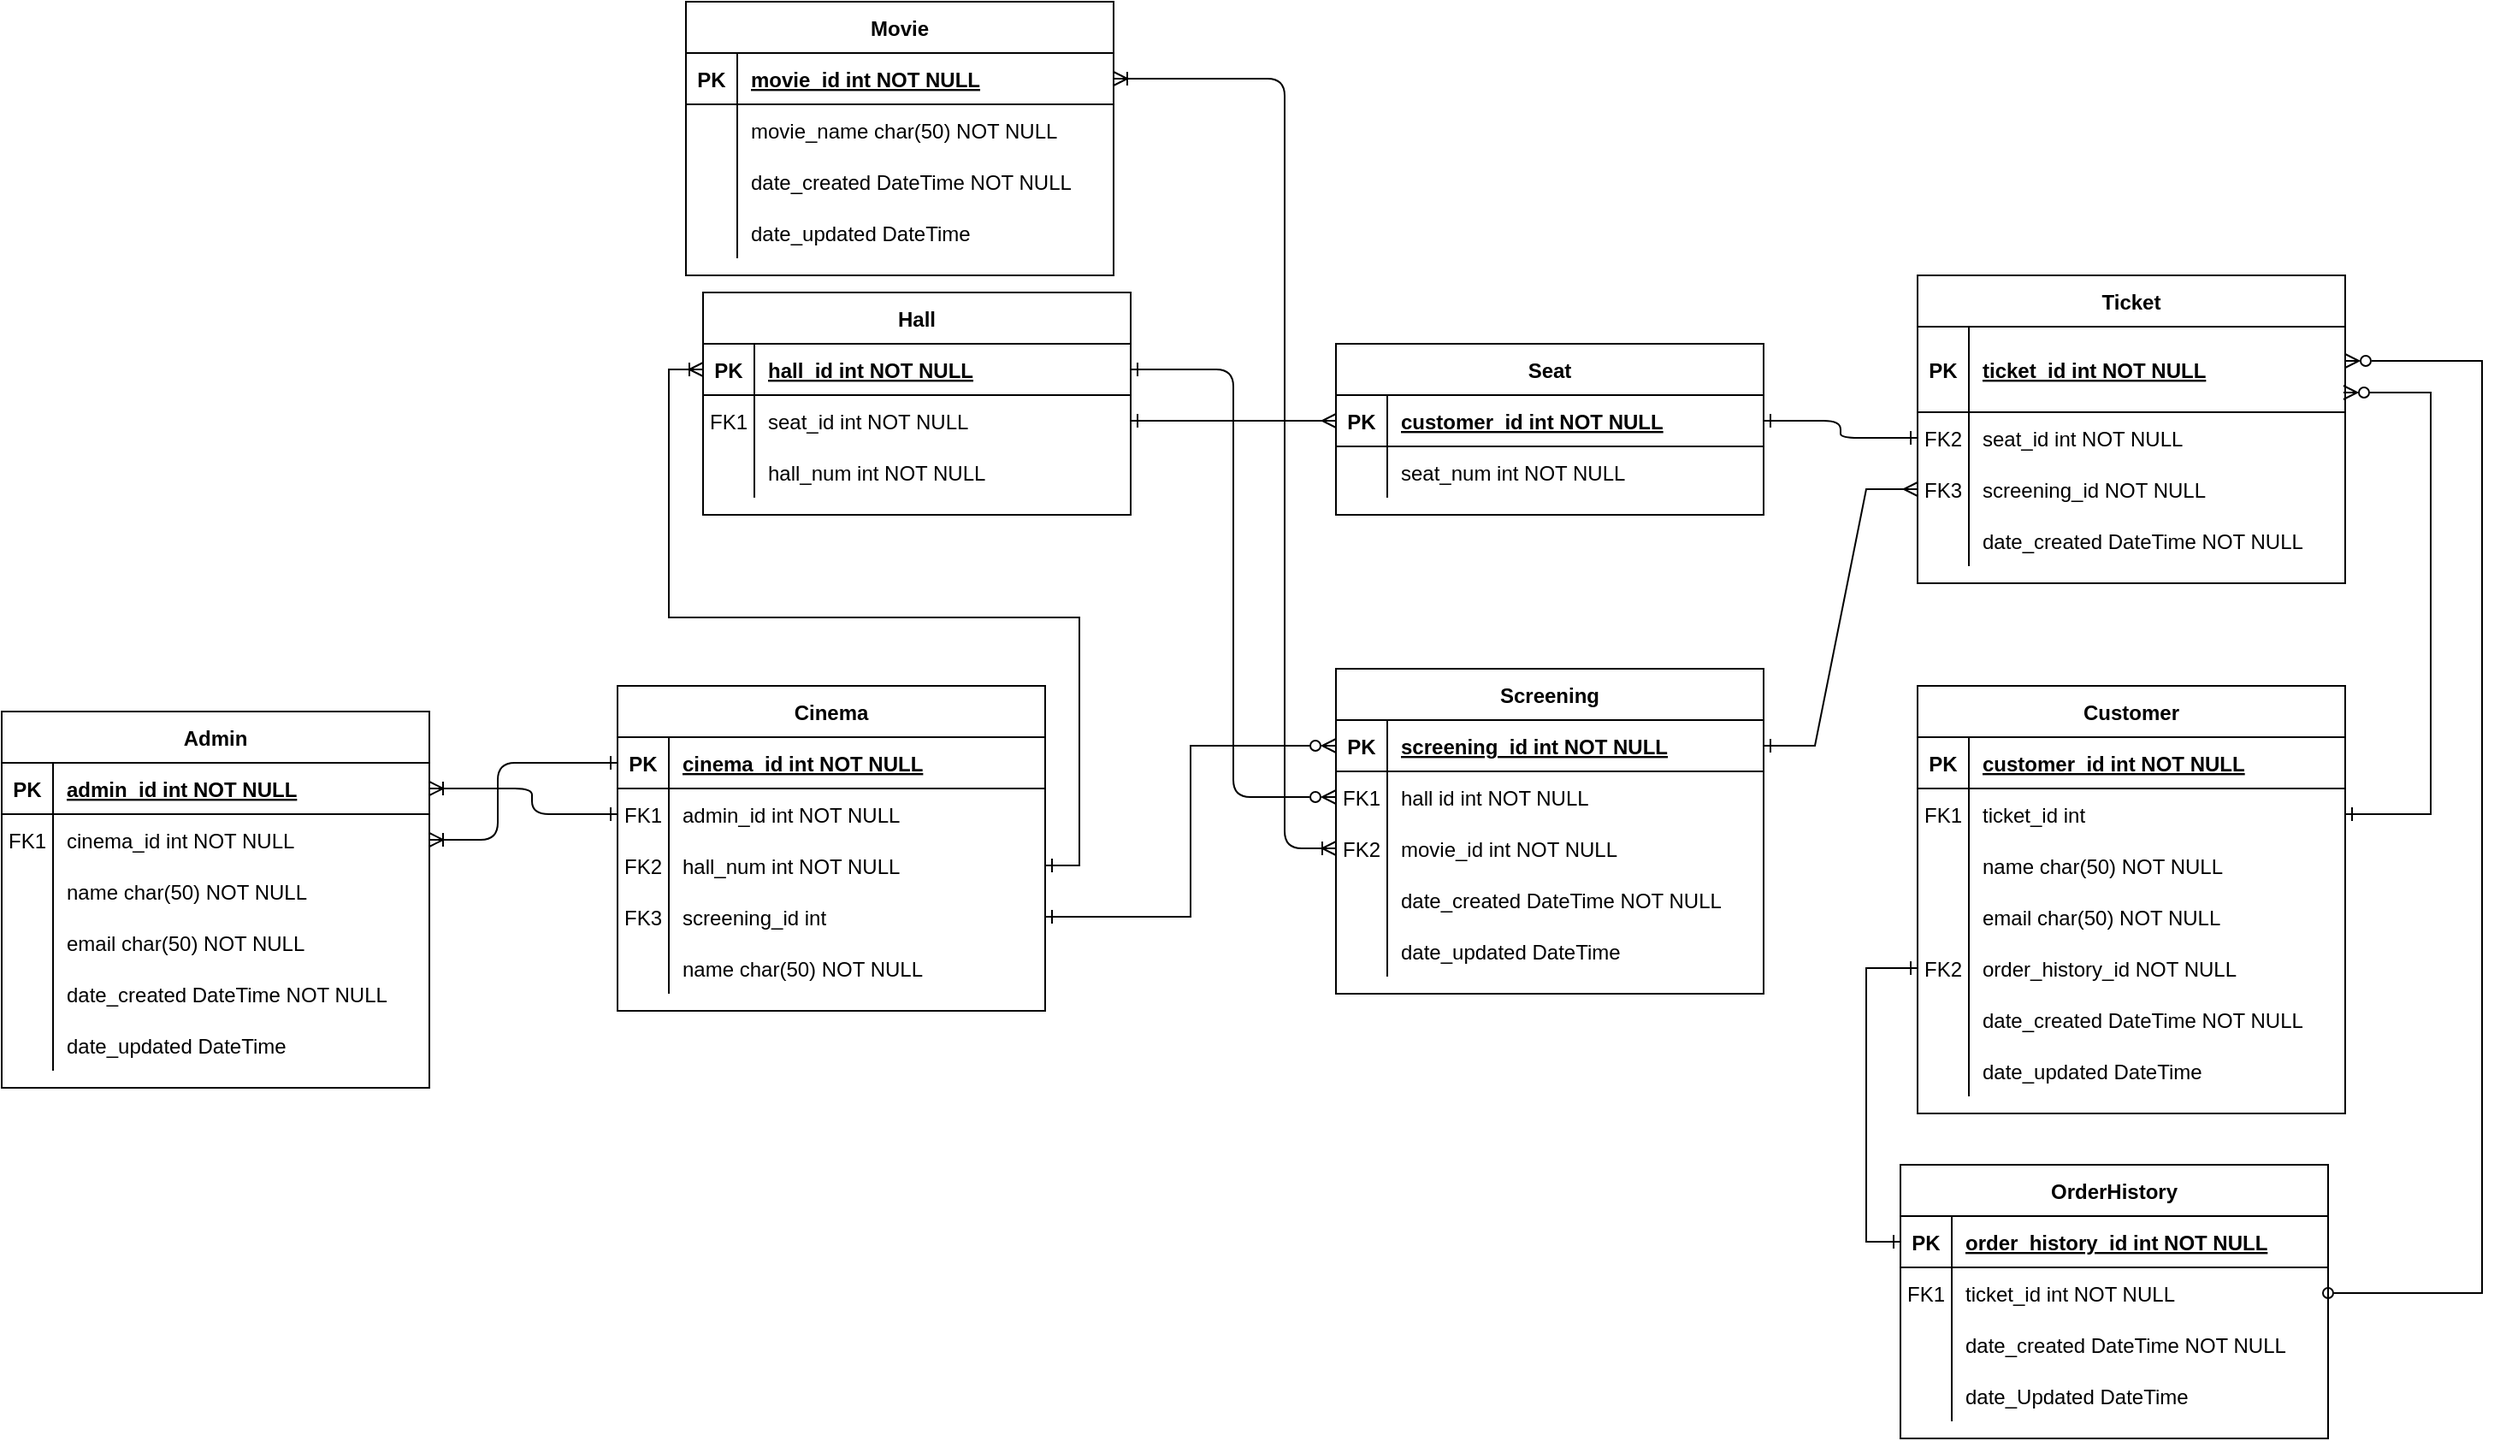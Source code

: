 <mxfile version="23.0.2" type="device">
  <diagram id="R2lEEEUBdFMjLlhIrx00" name="Page-1">
    <mxGraphModel dx="2465" dy="1915" grid="1" gridSize="10" guides="1" tooltips="1" connect="1" arrows="1" fold="1" page="1" pageScale="1" pageWidth="850" pageHeight="1100" math="0" shadow="0" extFonts="Permanent Marker^https://fonts.googleapis.com/css?family=Permanent+Marker">
      <root>
        <mxCell id="0" />
        <mxCell id="1" parent="0" />
        <mxCell id="C-vyLk0tnHw3VtMMgP7b-2" value="Ticket" style="shape=table;startSize=30;container=1;collapsible=1;childLayout=tableLayout;fixedRows=1;rowLines=0;fontStyle=1;align=center;resizeLast=1;" parent="1" vertex="1">
          <mxGeometry x="350" y="40" width="250" height="180" as="geometry" />
        </mxCell>
        <mxCell id="C-vyLk0tnHw3VtMMgP7b-3" value="" style="shape=partialRectangle;collapsible=0;dropTarget=0;pointerEvents=0;fillColor=none;points=[[0,0.5],[1,0.5]];portConstraint=eastwest;top=0;left=0;right=0;bottom=1;" parent="C-vyLk0tnHw3VtMMgP7b-2" vertex="1">
          <mxGeometry y="30" width="250" height="50" as="geometry" />
        </mxCell>
        <mxCell id="C-vyLk0tnHw3VtMMgP7b-4" value="PK" style="shape=partialRectangle;overflow=hidden;connectable=0;fillColor=none;top=0;left=0;bottom=0;right=0;fontStyle=1;" parent="C-vyLk0tnHw3VtMMgP7b-3" vertex="1">
          <mxGeometry width="30" height="50" as="geometry">
            <mxRectangle width="30" height="50" as="alternateBounds" />
          </mxGeometry>
        </mxCell>
        <mxCell id="C-vyLk0tnHw3VtMMgP7b-5" value="ticket_id int NOT NULL " style="shape=partialRectangle;overflow=hidden;connectable=0;fillColor=none;top=0;left=0;bottom=0;right=0;align=left;spacingLeft=6;fontStyle=5;" parent="C-vyLk0tnHw3VtMMgP7b-3" vertex="1">
          <mxGeometry x="30" width="220" height="50" as="geometry">
            <mxRectangle width="220" height="50" as="alternateBounds" />
          </mxGeometry>
        </mxCell>
        <mxCell id="C-vyLk0tnHw3VtMMgP7b-9" value="" style="shape=partialRectangle;collapsible=0;dropTarget=0;pointerEvents=0;fillColor=none;points=[[0,0.5],[1,0.5]];portConstraint=eastwest;top=0;left=0;right=0;bottom=0;" parent="C-vyLk0tnHw3VtMMgP7b-2" vertex="1">
          <mxGeometry y="80" width="250" height="30" as="geometry" />
        </mxCell>
        <mxCell id="C-vyLk0tnHw3VtMMgP7b-10" value="FK2" style="shape=partialRectangle;overflow=hidden;connectable=0;fillColor=none;top=0;left=0;bottom=0;right=0;" parent="C-vyLk0tnHw3VtMMgP7b-9" vertex="1">
          <mxGeometry width="30" height="30" as="geometry">
            <mxRectangle width="30" height="30" as="alternateBounds" />
          </mxGeometry>
        </mxCell>
        <mxCell id="C-vyLk0tnHw3VtMMgP7b-11" value="seat_id int NOT NULL" style="shape=partialRectangle;overflow=hidden;connectable=0;fillColor=none;top=0;left=0;bottom=0;right=0;align=left;spacingLeft=6;" parent="C-vyLk0tnHw3VtMMgP7b-9" vertex="1">
          <mxGeometry x="30" width="220" height="30" as="geometry">
            <mxRectangle width="220" height="30" as="alternateBounds" />
          </mxGeometry>
        </mxCell>
        <mxCell id="WCf2CXh_-nFQaqNVDrO_-22" style="shape=partialRectangle;collapsible=0;dropTarget=0;pointerEvents=0;fillColor=none;points=[[0,0.5],[1,0.5]];portConstraint=eastwest;top=0;left=0;right=0;bottom=0;" parent="C-vyLk0tnHw3VtMMgP7b-2" vertex="1">
          <mxGeometry y="110" width="250" height="30" as="geometry" />
        </mxCell>
        <mxCell id="WCf2CXh_-nFQaqNVDrO_-23" value="FK3" style="shape=partialRectangle;overflow=hidden;connectable=0;fillColor=none;top=0;left=0;bottom=0;right=0;" parent="WCf2CXh_-nFQaqNVDrO_-22" vertex="1">
          <mxGeometry width="30" height="30" as="geometry">
            <mxRectangle width="30" height="30" as="alternateBounds" />
          </mxGeometry>
        </mxCell>
        <mxCell id="WCf2CXh_-nFQaqNVDrO_-24" value="screening_id NOT NULL" style="shape=partialRectangle;overflow=hidden;connectable=0;fillColor=none;top=0;left=0;bottom=0;right=0;align=left;spacingLeft=6;" parent="WCf2CXh_-nFQaqNVDrO_-22" vertex="1">
          <mxGeometry x="30" width="220" height="30" as="geometry">
            <mxRectangle width="220" height="30" as="alternateBounds" />
          </mxGeometry>
        </mxCell>
        <mxCell id="WCf2CXh_-nFQaqNVDrO_-94" style="shape=partialRectangle;collapsible=0;dropTarget=0;pointerEvents=0;fillColor=none;points=[[0,0.5],[1,0.5]];portConstraint=eastwest;top=0;left=0;right=0;bottom=0;" parent="C-vyLk0tnHw3VtMMgP7b-2" vertex="1">
          <mxGeometry y="140" width="250" height="30" as="geometry" />
        </mxCell>
        <mxCell id="WCf2CXh_-nFQaqNVDrO_-95" style="shape=partialRectangle;overflow=hidden;connectable=0;fillColor=none;top=0;left=0;bottom=0;right=0;" parent="WCf2CXh_-nFQaqNVDrO_-94" vertex="1">
          <mxGeometry width="30" height="30" as="geometry">
            <mxRectangle width="30" height="30" as="alternateBounds" />
          </mxGeometry>
        </mxCell>
        <mxCell id="WCf2CXh_-nFQaqNVDrO_-96" value="date_created DateTime NOT NULL" style="shape=partialRectangle;overflow=hidden;connectable=0;fillColor=none;top=0;left=0;bottom=0;right=0;align=left;spacingLeft=6;" parent="WCf2CXh_-nFQaqNVDrO_-94" vertex="1">
          <mxGeometry x="30" width="220" height="30" as="geometry">
            <mxRectangle width="220" height="30" as="alternateBounds" />
          </mxGeometry>
        </mxCell>
        <mxCell id="C-vyLk0tnHw3VtMMgP7b-13" value="Customer" style="shape=table;startSize=30;container=1;collapsible=1;childLayout=tableLayout;fixedRows=1;rowLines=0;fontStyle=1;align=center;resizeLast=1;" parent="1" vertex="1">
          <mxGeometry x="350" y="280" width="250" height="250" as="geometry" />
        </mxCell>
        <mxCell id="C-vyLk0tnHw3VtMMgP7b-14" value="" style="shape=partialRectangle;collapsible=0;dropTarget=0;pointerEvents=0;fillColor=none;points=[[0,0.5],[1,0.5]];portConstraint=eastwest;top=0;left=0;right=0;bottom=1;" parent="C-vyLk0tnHw3VtMMgP7b-13" vertex="1">
          <mxGeometry y="30" width="250" height="30" as="geometry" />
        </mxCell>
        <mxCell id="C-vyLk0tnHw3VtMMgP7b-15" value="PK" style="shape=partialRectangle;overflow=hidden;connectable=0;fillColor=none;top=0;left=0;bottom=0;right=0;fontStyle=1;" parent="C-vyLk0tnHw3VtMMgP7b-14" vertex="1">
          <mxGeometry width="30" height="30" as="geometry">
            <mxRectangle width="30" height="30" as="alternateBounds" />
          </mxGeometry>
        </mxCell>
        <mxCell id="C-vyLk0tnHw3VtMMgP7b-16" value="customer_id int NOT NULL" style="shape=partialRectangle;overflow=hidden;connectable=0;fillColor=none;top=0;left=0;bottom=0;right=0;align=left;spacingLeft=6;fontStyle=5;" parent="C-vyLk0tnHw3VtMMgP7b-14" vertex="1">
          <mxGeometry x="30" width="220" height="30" as="geometry">
            <mxRectangle width="220" height="30" as="alternateBounds" />
          </mxGeometry>
        </mxCell>
        <mxCell id="C-vyLk0tnHw3VtMMgP7b-17" value="" style="shape=partialRectangle;collapsible=0;dropTarget=0;pointerEvents=0;fillColor=none;points=[[0,0.5],[1,0.5]];portConstraint=eastwest;top=0;left=0;right=0;bottom=0;" parent="C-vyLk0tnHw3VtMMgP7b-13" vertex="1">
          <mxGeometry y="60" width="250" height="30" as="geometry" />
        </mxCell>
        <mxCell id="C-vyLk0tnHw3VtMMgP7b-18" value="FK1" style="shape=partialRectangle;overflow=hidden;connectable=0;fillColor=none;top=0;left=0;bottom=0;right=0;" parent="C-vyLk0tnHw3VtMMgP7b-17" vertex="1">
          <mxGeometry width="30" height="30" as="geometry">
            <mxRectangle width="30" height="30" as="alternateBounds" />
          </mxGeometry>
        </mxCell>
        <mxCell id="C-vyLk0tnHw3VtMMgP7b-19" value="ticket_id int " style="shape=partialRectangle;overflow=hidden;connectable=0;fillColor=none;top=0;left=0;bottom=0;right=0;align=left;spacingLeft=6;" parent="C-vyLk0tnHw3VtMMgP7b-17" vertex="1">
          <mxGeometry x="30" width="220" height="30" as="geometry">
            <mxRectangle width="220" height="30" as="alternateBounds" />
          </mxGeometry>
        </mxCell>
        <mxCell id="C-vyLk0tnHw3VtMMgP7b-20" value="" style="shape=partialRectangle;collapsible=0;dropTarget=0;pointerEvents=0;fillColor=none;points=[[0,0.5],[1,0.5]];portConstraint=eastwest;top=0;left=0;right=0;bottom=0;" parent="C-vyLk0tnHw3VtMMgP7b-13" vertex="1">
          <mxGeometry y="90" width="250" height="30" as="geometry" />
        </mxCell>
        <mxCell id="C-vyLk0tnHw3VtMMgP7b-21" value="" style="shape=partialRectangle;overflow=hidden;connectable=0;fillColor=none;top=0;left=0;bottom=0;right=0;" parent="C-vyLk0tnHw3VtMMgP7b-20" vertex="1">
          <mxGeometry width="30" height="30" as="geometry">
            <mxRectangle width="30" height="30" as="alternateBounds" />
          </mxGeometry>
        </mxCell>
        <mxCell id="C-vyLk0tnHw3VtMMgP7b-22" value="name char(50) NOT NULL" style="shape=partialRectangle;overflow=hidden;connectable=0;fillColor=none;top=0;left=0;bottom=0;right=0;align=left;spacingLeft=6;" parent="C-vyLk0tnHw3VtMMgP7b-20" vertex="1">
          <mxGeometry x="30" width="220" height="30" as="geometry">
            <mxRectangle width="220" height="30" as="alternateBounds" />
          </mxGeometry>
        </mxCell>
        <mxCell id="WCf2CXh_-nFQaqNVDrO_-47" style="shape=partialRectangle;collapsible=0;dropTarget=0;pointerEvents=0;fillColor=none;points=[[0,0.5],[1,0.5]];portConstraint=eastwest;top=0;left=0;right=0;bottom=0;" parent="C-vyLk0tnHw3VtMMgP7b-13" vertex="1">
          <mxGeometry y="120" width="250" height="30" as="geometry" />
        </mxCell>
        <mxCell id="WCf2CXh_-nFQaqNVDrO_-48" style="shape=partialRectangle;overflow=hidden;connectable=0;fillColor=none;top=0;left=0;bottom=0;right=0;" parent="WCf2CXh_-nFQaqNVDrO_-47" vertex="1">
          <mxGeometry width="30" height="30" as="geometry">
            <mxRectangle width="30" height="30" as="alternateBounds" />
          </mxGeometry>
        </mxCell>
        <mxCell id="WCf2CXh_-nFQaqNVDrO_-49" value="email char(50) NOT NULL" style="shape=partialRectangle;overflow=hidden;connectable=0;fillColor=none;top=0;left=0;bottom=0;right=0;align=left;spacingLeft=6;" parent="WCf2CXh_-nFQaqNVDrO_-47" vertex="1">
          <mxGeometry x="30" width="220" height="30" as="geometry">
            <mxRectangle width="220" height="30" as="alternateBounds" />
          </mxGeometry>
        </mxCell>
        <mxCell id="WCf2CXh_-nFQaqNVDrO_-57" style="shape=partialRectangle;collapsible=0;dropTarget=0;pointerEvents=0;fillColor=none;points=[[0,0.5],[1,0.5]];portConstraint=eastwest;top=0;left=0;right=0;bottom=0;" parent="C-vyLk0tnHw3VtMMgP7b-13" vertex="1">
          <mxGeometry y="150" width="250" height="30" as="geometry" />
        </mxCell>
        <mxCell id="WCf2CXh_-nFQaqNVDrO_-58" value="FK2" style="shape=partialRectangle;overflow=hidden;connectable=0;fillColor=none;top=0;left=0;bottom=0;right=0;" parent="WCf2CXh_-nFQaqNVDrO_-57" vertex="1">
          <mxGeometry width="30" height="30" as="geometry">
            <mxRectangle width="30" height="30" as="alternateBounds" />
          </mxGeometry>
        </mxCell>
        <mxCell id="WCf2CXh_-nFQaqNVDrO_-59" value="order_history_id NOT NULL" style="shape=partialRectangle;overflow=hidden;connectable=0;fillColor=none;top=0;left=0;bottom=0;right=0;align=left;spacingLeft=6;" parent="WCf2CXh_-nFQaqNVDrO_-57" vertex="1">
          <mxGeometry x="30" width="220" height="30" as="geometry">
            <mxRectangle width="220" height="30" as="alternateBounds" />
          </mxGeometry>
        </mxCell>
        <mxCell id="WCf2CXh_-nFQaqNVDrO_-88" style="shape=partialRectangle;collapsible=0;dropTarget=0;pointerEvents=0;fillColor=none;points=[[0,0.5],[1,0.5]];portConstraint=eastwest;top=0;left=0;right=0;bottom=0;" parent="C-vyLk0tnHw3VtMMgP7b-13" vertex="1">
          <mxGeometry y="180" width="250" height="30" as="geometry" />
        </mxCell>
        <mxCell id="WCf2CXh_-nFQaqNVDrO_-89" style="shape=partialRectangle;overflow=hidden;connectable=0;fillColor=none;top=0;left=0;bottom=0;right=0;" parent="WCf2CXh_-nFQaqNVDrO_-88" vertex="1">
          <mxGeometry width="30" height="30" as="geometry">
            <mxRectangle width="30" height="30" as="alternateBounds" />
          </mxGeometry>
        </mxCell>
        <mxCell id="WCf2CXh_-nFQaqNVDrO_-90" value="date_created DateTime NOT NULL" style="shape=partialRectangle;overflow=hidden;connectable=0;fillColor=none;top=0;left=0;bottom=0;right=0;align=left;spacingLeft=6;" parent="WCf2CXh_-nFQaqNVDrO_-88" vertex="1">
          <mxGeometry x="30" width="220" height="30" as="geometry">
            <mxRectangle width="220" height="30" as="alternateBounds" />
          </mxGeometry>
        </mxCell>
        <mxCell id="WCf2CXh_-nFQaqNVDrO_-91" style="shape=partialRectangle;collapsible=0;dropTarget=0;pointerEvents=0;fillColor=none;points=[[0,0.5],[1,0.5]];portConstraint=eastwest;top=0;left=0;right=0;bottom=0;" parent="C-vyLk0tnHw3VtMMgP7b-13" vertex="1">
          <mxGeometry y="210" width="250" height="30" as="geometry" />
        </mxCell>
        <mxCell id="WCf2CXh_-nFQaqNVDrO_-92" style="shape=partialRectangle;overflow=hidden;connectable=0;fillColor=none;top=0;left=0;bottom=0;right=0;" parent="WCf2CXh_-nFQaqNVDrO_-91" vertex="1">
          <mxGeometry width="30" height="30" as="geometry">
            <mxRectangle width="30" height="30" as="alternateBounds" />
          </mxGeometry>
        </mxCell>
        <mxCell id="WCf2CXh_-nFQaqNVDrO_-93" value="date_updated DateTime" style="shape=partialRectangle;overflow=hidden;connectable=0;fillColor=none;top=0;left=0;bottom=0;right=0;align=left;spacingLeft=6;" parent="WCf2CXh_-nFQaqNVDrO_-91" vertex="1">
          <mxGeometry x="30" width="220" height="30" as="geometry">
            <mxRectangle width="220" height="30" as="alternateBounds" />
          </mxGeometry>
        </mxCell>
        <mxCell id="C-vyLk0tnHw3VtMMgP7b-23" value="Movie" style="shape=table;startSize=30;container=1;collapsible=1;childLayout=tableLayout;fixedRows=1;rowLines=0;fontStyle=1;align=center;resizeLast=1;" parent="1" vertex="1">
          <mxGeometry x="-370" y="-120" width="250" height="160" as="geometry" />
        </mxCell>
        <mxCell id="C-vyLk0tnHw3VtMMgP7b-24" value="" style="shape=partialRectangle;collapsible=0;dropTarget=0;pointerEvents=0;fillColor=none;points=[[0,0.5],[1,0.5]];portConstraint=eastwest;top=0;left=0;right=0;bottom=1;" parent="C-vyLk0tnHw3VtMMgP7b-23" vertex="1">
          <mxGeometry y="30" width="250" height="30" as="geometry" />
        </mxCell>
        <mxCell id="C-vyLk0tnHw3VtMMgP7b-25" value="PK" style="shape=partialRectangle;overflow=hidden;connectable=0;fillColor=none;top=0;left=0;bottom=0;right=0;fontStyle=1;" parent="C-vyLk0tnHw3VtMMgP7b-24" vertex="1">
          <mxGeometry width="30" height="30" as="geometry">
            <mxRectangle width="30" height="30" as="alternateBounds" />
          </mxGeometry>
        </mxCell>
        <mxCell id="C-vyLk0tnHw3VtMMgP7b-26" value="movie_id int NOT NULL " style="shape=partialRectangle;overflow=hidden;connectable=0;fillColor=none;top=0;left=0;bottom=0;right=0;align=left;spacingLeft=6;fontStyle=5;" parent="C-vyLk0tnHw3VtMMgP7b-24" vertex="1">
          <mxGeometry x="30" width="220" height="30" as="geometry">
            <mxRectangle width="220" height="30" as="alternateBounds" />
          </mxGeometry>
        </mxCell>
        <mxCell id="C-vyLk0tnHw3VtMMgP7b-27" value="" style="shape=partialRectangle;collapsible=0;dropTarget=0;pointerEvents=0;fillColor=none;points=[[0,0.5],[1,0.5]];portConstraint=eastwest;top=0;left=0;right=0;bottom=0;" parent="C-vyLk0tnHw3VtMMgP7b-23" vertex="1">
          <mxGeometry y="60" width="250" height="30" as="geometry" />
        </mxCell>
        <mxCell id="C-vyLk0tnHw3VtMMgP7b-28" value="" style="shape=partialRectangle;overflow=hidden;connectable=0;fillColor=none;top=0;left=0;bottom=0;right=0;" parent="C-vyLk0tnHw3VtMMgP7b-27" vertex="1">
          <mxGeometry width="30" height="30" as="geometry">
            <mxRectangle width="30" height="30" as="alternateBounds" />
          </mxGeometry>
        </mxCell>
        <mxCell id="C-vyLk0tnHw3VtMMgP7b-29" value="movie_name char(50) NOT NULL" style="shape=partialRectangle;overflow=hidden;connectable=0;fillColor=none;top=0;left=0;bottom=0;right=0;align=left;spacingLeft=6;" parent="C-vyLk0tnHw3VtMMgP7b-27" vertex="1">
          <mxGeometry x="30" width="220" height="30" as="geometry">
            <mxRectangle width="220" height="30" as="alternateBounds" />
          </mxGeometry>
        </mxCell>
        <mxCell id="HGwhLf2PX9Z_AoUz018T-15" style="shape=partialRectangle;collapsible=0;dropTarget=0;pointerEvents=0;fillColor=none;points=[[0,0.5],[1,0.5]];portConstraint=eastwest;top=0;left=0;right=0;bottom=0;" vertex="1" parent="C-vyLk0tnHw3VtMMgP7b-23">
          <mxGeometry y="90" width="250" height="30" as="geometry" />
        </mxCell>
        <mxCell id="HGwhLf2PX9Z_AoUz018T-16" style="shape=partialRectangle;overflow=hidden;connectable=0;fillColor=none;top=0;left=0;bottom=0;right=0;" vertex="1" parent="HGwhLf2PX9Z_AoUz018T-15">
          <mxGeometry width="30" height="30" as="geometry">
            <mxRectangle width="30" height="30" as="alternateBounds" />
          </mxGeometry>
        </mxCell>
        <mxCell id="HGwhLf2PX9Z_AoUz018T-17" value="date_created DateTime NOT NULL" style="shape=partialRectangle;overflow=hidden;connectable=0;fillColor=none;top=0;left=0;bottom=0;right=0;align=left;spacingLeft=6;" vertex="1" parent="HGwhLf2PX9Z_AoUz018T-15">
          <mxGeometry x="30" width="220" height="30" as="geometry">
            <mxRectangle width="220" height="30" as="alternateBounds" />
          </mxGeometry>
        </mxCell>
        <mxCell id="HGwhLf2PX9Z_AoUz018T-18" style="shape=partialRectangle;collapsible=0;dropTarget=0;pointerEvents=0;fillColor=none;points=[[0,0.5],[1,0.5]];portConstraint=eastwest;top=0;left=0;right=0;bottom=0;" vertex="1" parent="C-vyLk0tnHw3VtMMgP7b-23">
          <mxGeometry y="120" width="250" height="30" as="geometry" />
        </mxCell>
        <mxCell id="HGwhLf2PX9Z_AoUz018T-19" style="shape=partialRectangle;overflow=hidden;connectable=0;fillColor=none;top=0;left=0;bottom=0;right=0;" vertex="1" parent="HGwhLf2PX9Z_AoUz018T-18">
          <mxGeometry width="30" height="30" as="geometry">
            <mxRectangle width="30" height="30" as="alternateBounds" />
          </mxGeometry>
        </mxCell>
        <mxCell id="HGwhLf2PX9Z_AoUz018T-20" value="date_updated DateTime" style="shape=partialRectangle;overflow=hidden;connectable=0;fillColor=none;top=0;left=0;bottom=0;right=0;align=left;spacingLeft=6;" vertex="1" parent="HGwhLf2PX9Z_AoUz018T-18">
          <mxGeometry x="30" width="220" height="30" as="geometry">
            <mxRectangle width="220" height="30" as="alternateBounds" />
          </mxGeometry>
        </mxCell>
        <mxCell id="WCf2CXh_-nFQaqNVDrO_-8" value="Seat" style="shape=table;startSize=30;container=1;collapsible=1;childLayout=tableLayout;fixedRows=1;rowLines=0;fontStyle=1;align=center;resizeLast=1;" parent="1" vertex="1">
          <mxGeometry x="10" y="80" width="250" height="100" as="geometry" />
        </mxCell>
        <mxCell id="WCf2CXh_-nFQaqNVDrO_-9" value="" style="shape=partialRectangle;collapsible=0;dropTarget=0;pointerEvents=0;fillColor=none;points=[[0,0.5],[1,0.5]];portConstraint=eastwest;top=0;left=0;right=0;bottom=1;" parent="WCf2CXh_-nFQaqNVDrO_-8" vertex="1">
          <mxGeometry y="30" width="250" height="30" as="geometry" />
        </mxCell>
        <mxCell id="WCf2CXh_-nFQaqNVDrO_-10" value="PK" style="shape=partialRectangle;overflow=hidden;connectable=0;fillColor=none;top=0;left=0;bottom=0;right=0;fontStyle=1;" parent="WCf2CXh_-nFQaqNVDrO_-9" vertex="1">
          <mxGeometry width="30" height="30" as="geometry">
            <mxRectangle width="30" height="30" as="alternateBounds" />
          </mxGeometry>
        </mxCell>
        <mxCell id="WCf2CXh_-nFQaqNVDrO_-11" value="customer_id int NOT NULL " style="shape=partialRectangle;overflow=hidden;connectable=0;fillColor=none;top=0;left=0;bottom=0;right=0;align=left;spacingLeft=6;fontStyle=5;" parent="WCf2CXh_-nFQaqNVDrO_-9" vertex="1">
          <mxGeometry x="30" width="220" height="30" as="geometry">
            <mxRectangle width="220" height="30" as="alternateBounds" />
          </mxGeometry>
        </mxCell>
        <mxCell id="WCf2CXh_-nFQaqNVDrO_-12" value="" style="shape=partialRectangle;collapsible=0;dropTarget=0;pointerEvents=0;fillColor=none;points=[[0,0.5],[1,0.5]];portConstraint=eastwest;top=0;left=0;right=0;bottom=0;" parent="WCf2CXh_-nFQaqNVDrO_-8" vertex="1">
          <mxGeometry y="60" width="250" height="30" as="geometry" />
        </mxCell>
        <mxCell id="WCf2CXh_-nFQaqNVDrO_-13" value="" style="shape=partialRectangle;overflow=hidden;connectable=0;fillColor=none;top=0;left=0;bottom=0;right=0;" parent="WCf2CXh_-nFQaqNVDrO_-12" vertex="1">
          <mxGeometry width="30" height="30" as="geometry">
            <mxRectangle width="30" height="30" as="alternateBounds" />
          </mxGeometry>
        </mxCell>
        <mxCell id="WCf2CXh_-nFQaqNVDrO_-14" value="seat_num int NOT NULL" style="shape=partialRectangle;overflow=hidden;connectable=0;fillColor=none;top=0;left=0;bottom=0;right=0;align=left;spacingLeft=6;" parent="WCf2CXh_-nFQaqNVDrO_-12" vertex="1">
          <mxGeometry x="30" width="220" height="30" as="geometry">
            <mxRectangle width="220" height="30" as="alternateBounds" />
          </mxGeometry>
        </mxCell>
        <mxCell id="WCf2CXh_-nFQaqNVDrO_-25" value="Hall" style="shape=table;startSize=30;container=1;collapsible=1;childLayout=tableLayout;fixedRows=1;rowLines=0;fontStyle=1;align=center;resizeLast=1;" parent="1" vertex="1">
          <mxGeometry x="-360" y="50" width="250" height="130" as="geometry" />
        </mxCell>
        <mxCell id="WCf2CXh_-nFQaqNVDrO_-26" value="" style="shape=partialRectangle;collapsible=0;dropTarget=0;pointerEvents=0;fillColor=none;points=[[0,0.5],[1,0.5]];portConstraint=eastwest;top=0;left=0;right=0;bottom=1;" parent="WCf2CXh_-nFQaqNVDrO_-25" vertex="1">
          <mxGeometry y="30" width="250" height="30" as="geometry" />
        </mxCell>
        <mxCell id="WCf2CXh_-nFQaqNVDrO_-27" value="PK" style="shape=partialRectangle;overflow=hidden;connectable=0;fillColor=none;top=0;left=0;bottom=0;right=0;fontStyle=1;" parent="WCf2CXh_-nFQaqNVDrO_-26" vertex="1">
          <mxGeometry width="30" height="30" as="geometry">
            <mxRectangle width="30" height="30" as="alternateBounds" />
          </mxGeometry>
        </mxCell>
        <mxCell id="WCf2CXh_-nFQaqNVDrO_-28" value="hall_id int NOT NULL " style="shape=partialRectangle;overflow=hidden;connectable=0;fillColor=none;top=0;left=0;bottom=0;right=0;align=left;spacingLeft=6;fontStyle=5;" parent="WCf2CXh_-nFQaqNVDrO_-26" vertex="1">
          <mxGeometry x="30" width="220" height="30" as="geometry">
            <mxRectangle width="220" height="30" as="alternateBounds" />
          </mxGeometry>
        </mxCell>
        <mxCell id="WCf2CXh_-nFQaqNVDrO_-29" value="" style="shape=partialRectangle;collapsible=0;dropTarget=0;pointerEvents=0;fillColor=none;points=[[0,0.5],[1,0.5]];portConstraint=eastwest;top=0;left=0;right=0;bottom=0;" parent="WCf2CXh_-nFQaqNVDrO_-25" vertex="1">
          <mxGeometry y="60" width="250" height="30" as="geometry" />
        </mxCell>
        <mxCell id="WCf2CXh_-nFQaqNVDrO_-30" value="FK1" style="shape=partialRectangle;overflow=hidden;connectable=0;fillColor=none;top=0;left=0;bottom=0;right=0;" parent="WCf2CXh_-nFQaqNVDrO_-29" vertex="1">
          <mxGeometry width="30" height="30" as="geometry">
            <mxRectangle width="30" height="30" as="alternateBounds" />
          </mxGeometry>
        </mxCell>
        <mxCell id="WCf2CXh_-nFQaqNVDrO_-31" value="seat_id int NOT NULL" style="shape=partialRectangle;overflow=hidden;connectable=0;fillColor=none;top=0;left=0;bottom=0;right=0;align=left;spacingLeft=6;" parent="WCf2CXh_-nFQaqNVDrO_-29" vertex="1">
          <mxGeometry x="30" width="220" height="30" as="geometry">
            <mxRectangle width="220" height="30" as="alternateBounds" />
          </mxGeometry>
        </mxCell>
        <mxCell id="WCf2CXh_-nFQaqNVDrO_-78" style="shape=partialRectangle;collapsible=0;dropTarget=0;pointerEvents=0;fillColor=none;points=[[0,0.5],[1,0.5]];portConstraint=eastwest;top=0;left=0;right=0;bottom=0;" parent="WCf2CXh_-nFQaqNVDrO_-25" vertex="1">
          <mxGeometry y="90" width="250" height="30" as="geometry" />
        </mxCell>
        <mxCell id="WCf2CXh_-nFQaqNVDrO_-79" style="shape=partialRectangle;overflow=hidden;connectable=0;fillColor=none;top=0;left=0;bottom=0;right=0;" parent="WCf2CXh_-nFQaqNVDrO_-78" vertex="1">
          <mxGeometry width="30" height="30" as="geometry">
            <mxRectangle width="30" height="30" as="alternateBounds" />
          </mxGeometry>
        </mxCell>
        <mxCell id="WCf2CXh_-nFQaqNVDrO_-80" value="hall_num int NOT NULL" style="shape=partialRectangle;overflow=hidden;connectable=0;fillColor=none;top=0;left=0;bottom=0;right=0;align=left;spacingLeft=6;" parent="WCf2CXh_-nFQaqNVDrO_-78" vertex="1">
          <mxGeometry x="30" width="220" height="30" as="geometry">
            <mxRectangle width="220" height="30" as="alternateBounds" />
          </mxGeometry>
        </mxCell>
        <mxCell id="WCf2CXh_-nFQaqNVDrO_-33" style="edgeStyle=orthogonalEdgeStyle;rounded=1;orthogonalLoop=1;jettySize=auto;html=1;endArrow=ERone;endFill=0;startArrow=ERone;startFill=0;curved=0;" parent="1" source="WCf2CXh_-nFQaqNVDrO_-9" target="C-vyLk0tnHw3VtMMgP7b-9" edge="1">
          <mxGeometry relative="1" as="geometry" />
        </mxCell>
        <mxCell id="WCf2CXh_-nFQaqNVDrO_-34" style="edgeStyle=orthogonalEdgeStyle;rounded=1;orthogonalLoop=1;jettySize=auto;html=1;entryX=0;entryY=0.5;entryDx=0;entryDy=0;curved=0;endArrow=ERmany;endFill=0;startArrow=ERone;startFill=0;" parent="1" source="WCf2CXh_-nFQaqNVDrO_-29" target="WCf2CXh_-nFQaqNVDrO_-9" edge="1">
          <mxGeometry relative="1" as="geometry" />
        </mxCell>
        <mxCell id="WCf2CXh_-nFQaqNVDrO_-50" value="OrderHistory" style="shape=table;startSize=30;container=1;collapsible=1;childLayout=tableLayout;fixedRows=1;rowLines=0;fontStyle=1;align=center;resizeLast=1;" parent="1" vertex="1">
          <mxGeometry x="340" y="560" width="250" height="160" as="geometry" />
        </mxCell>
        <mxCell id="WCf2CXh_-nFQaqNVDrO_-51" value="" style="shape=partialRectangle;collapsible=0;dropTarget=0;pointerEvents=0;fillColor=none;points=[[0,0.5],[1,0.5]];portConstraint=eastwest;top=0;left=0;right=0;bottom=1;" parent="WCf2CXh_-nFQaqNVDrO_-50" vertex="1">
          <mxGeometry y="30" width="250" height="30" as="geometry" />
        </mxCell>
        <mxCell id="WCf2CXh_-nFQaqNVDrO_-52" value="PK" style="shape=partialRectangle;overflow=hidden;connectable=0;fillColor=none;top=0;left=0;bottom=0;right=0;fontStyle=1;" parent="WCf2CXh_-nFQaqNVDrO_-51" vertex="1">
          <mxGeometry width="30" height="30" as="geometry">
            <mxRectangle width="30" height="30" as="alternateBounds" />
          </mxGeometry>
        </mxCell>
        <mxCell id="WCf2CXh_-nFQaqNVDrO_-53" value="order_history_id int NOT NULL " style="shape=partialRectangle;overflow=hidden;connectable=0;fillColor=none;top=0;left=0;bottom=0;right=0;align=left;spacingLeft=6;fontStyle=5;" parent="WCf2CXh_-nFQaqNVDrO_-51" vertex="1">
          <mxGeometry x="30" width="220" height="30" as="geometry">
            <mxRectangle width="220" height="30" as="alternateBounds" />
          </mxGeometry>
        </mxCell>
        <mxCell id="WCf2CXh_-nFQaqNVDrO_-54" value="" style="shape=partialRectangle;collapsible=0;dropTarget=0;pointerEvents=0;fillColor=none;points=[[0,0.5],[1,0.5]];portConstraint=eastwest;top=0;left=0;right=0;bottom=0;" parent="WCf2CXh_-nFQaqNVDrO_-50" vertex="1">
          <mxGeometry y="60" width="250" height="30" as="geometry" />
        </mxCell>
        <mxCell id="WCf2CXh_-nFQaqNVDrO_-55" value="FK1" style="shape=partialRectangle;overflow=hidden;connectable=0;fillColor=none;top=0;left=0;bottom=0;right=0;" parent="WCf2CXh_-nFQaqNVDrO_-54" vertex="1">
          <mxGeometry width="30" height="30" as="geometry">
            <mxRectangle width="30" height="30" as="alternateBounds" />
          </mxGeometry>
        </mxCell>
        <mxCell id="WCf2CXh_-nFQaqNVDrO_-56" value="ticket_id int NOT NULL" style="shape=partialRectangle;overflow=hidden;connectable=0;fillColor=none;top=0;left=0;bottom=0;right=0;align=left;spacingLeft=6;" parent="WCf2CXh_-nFQaqNVDrO_-54" vertex="1">
          <mxGeometry x="30" width="220" height="30" as="geometry">
            <mxRectangle width="220" height="30" as="alternateBounds" />
          </mxGeometry>
        </mxCell>
        <mxCell id="WCf2CXh_-nFQaqNVDrO_-82" style="shape=partialRectangle;collapsible=0;dropTarget=0;pointerEvents=0;fillColor=none;points=[[0,0.5],[1,0.5]];portConstraint=eastwest;top=0;left=0;right=0;bottom=0;" parent="WCf2CXh_-nFQaqNVDrO_-50" vertex="1">
          <mxGeometry y="90" width="250" height="30" as="geometry" />
        </mxCell>
        <mxCell id="WCf2CXh_-nFQaqNVDrO_-83" style="shape=partialRectangle;overflow=hidden;connectable=0;fillColor=none;top=0;left=0;bottom=0;right=0;" parent="WCf2CXh_-nFQaqNVDrO_-82" vertex="1">
          <mxGeometry width="30" height="30" as="geometry">
            <mxRectangle width="30" height="30" as="alternateBounds" />
          </mxGeometry>
        </mxCell>
        <mxCell id="WCf2CXh_-nFQaqNVDrO_-84" value="date_created DateTime NOT NULL" style="shape=partialRectangle;overflow=hidden;connectable=0;fillColor=none;top=0;left=0;bottom=0;right=0;align=left;spacingLeft=6;" parent="WCf2CXh_-nFQaqNVDrO_-82" vertex="1">
          <mxGeometry x="30" width="220" height="30" as="geometry">
            <mxRectangle width="220" height="30" as="alternateBounds" />
          </mxGeometry>
        </mxCell>
        <mxCell id="WCf2CXh_-nFQaqNVDrO_-85" style="shape=partialRectangle;collapsible=0;dropTarget=0;pointerEvents=0;fillColor=none;points=[[0,0.5],[1,0.5]];portConstraint=eastwest;top=0;left=0;right=0;bottom=0;" parent="WCf2CXh_-nFQaqNVDrO_-50" vertex="1">
          <mxGeometry y="120" width="250" height="30" as="geometry" />
        </mxCell>
        <mxCell id="WCf2CXh_-nFQaqNVDrO_-86" style="shape=partialRectangle;overflow=hidden;connectable=0;fillColor=none;top=0;left=0;bottom=0;right=0;" parent="WCf2CXh_-nFQaqNVDrO_-85" vertex="1">
          <mxGeometry width="30" height="30" as="geometry">
            <mxRectangle width="30" height="30" as="alternateBounds" />
          </mxGeometry>
        </mxCell>
        <mxCell id="WCf2CXh_-nFQaqNVDrO_-87" value="date_Updated DateTime " style="shape=partialRectangle;overflow=hidden;connectable=0;fillColor=none;top=0;left=0;bottom=0;right=0;align=left;spacingLeft=6;" parent="WCf2CXh_-nFQaqNVDrO_-85" vertex="1">
          <mxGeometry x="30" width="220" height="30" as="geometry">
            <mxRectangle width="220" height="30" as="alternateBounds" />
          </mxGeometry>
        </mxCell>
        <mxCell id="WCf2CXh_-nFQaqNVDrO_-60" style="edgeStyle=orthogonalEdgeStyle;rounded=0;orthogonalLoop=1;jettySize=auto;html=1;entryX=0;entryY=0.5;entryDx=0;entryDy=0;startArrow=ERone;startFill=0;endArrow=ERone;endFill=0;" parent="1" source="WCf2CXh_-nFQaqNVDrO_-57" target="WCf2CXh_-nFQaqNVDrO_-51" edge="1">
          <mxGeometry relative="1" as="geometry" />
        </mxCell>
        <mxCell id="WCf2CXh_-nFQaqNVDrO_-63" style="edgeStyle=orthogonalEdgeStyle;rounded=0;orthogonalLoop=1;jettySize=auto;html=1;entryX=0.996;entryY=0.77;entryDx=0;entryDy=0;entryPerimeter=0;endArrow=ERzeroToMany;endFill=0;startArrow=ERone;startFill=0;exitX=1;exitY=0.5;exitDx=0;exitDy=0;" parent="1" source="C-vyLk0tnHw3VtMMgP7b-17" target="C-vyLk0tnHw3VtMMgP7b-3" edge="1">
          <mxGeometry relative="1" as="geometry">
            <Array as="points">
              <mxPoint x="650" y="355" />
              <mxPoint x="650" y="109" />
            </Array>
          </mxGeometry>
        </mxCell>
        <mxCell id="WCf2CXh_-nFQaqNVDrO_-64" style="edgeStyle=orthogonalEdgeStyle;rounded=0;orthogonalLoop=1;jettySize=auto;html=1;endArrow=ERzeroToMany;endFill=0;startArrow=oval;startFill=0;" parent="1" source="WCf2CXh_-nFQaqNVDrO_-54" edge="1">
          <mxGeometry relative="1" as="geometry">
            <mxPoint x="600" y="90" as="targetPoint" />
            <Array as="points">
              <mxPoint x="680" y="635" />
              <mxPoint x="680" y="90" />
            </Array>
          </mxGeometry>
        </mxCell>
        <mxCell id="WCf2CXh_-nFQaqNVDrO_-65" value="Screening" style="shape=table;startSize=30;container=1;collapsible=1;childLayout=tableLayout;fixedRows=1;rowLines=0;fontStyle=1;align=center;resizeLast=1;" parent="1" vertex="1">
          <mxGeometry x="10" y="270" width="250" height="190" as="geometry" />
        </mxCell>
        <mxCell id="WCf2CXh_-nFQaqNVDrO_-66" value="" style="shape=partialRectangle;collapsible=0;dropTarget=0;pointerEvents=0;fillColor=none;points=[[0,0.5],[1,0.5]];portConstraint=eastwest;top=0;left=0;right=0;bottom=1;" parent="WCf2CXh_-nFQaqNVDrO_-65" vertex="1">
          <mxGeometry y="30" width="250" height="30" as="geometry" />
        </mxCell>
        <mxCell id="WCf2CXh_-nFQaqNVDrO_-67" value="PK" style="shape=partialRectangle;overflow=hidden;connectable=0;fillColor=none;top=0;left=0;bottom=0;right=0;fontStyle=1;" parent="WCf2CXh_-nFQaqNVDrO_-66" vertex="1">
          <mxGeometry width="30" height="30" as="geometry">
            <mxRectangle width="30" height="30" as="alternateBounds" />
          </mxGeometry>
        </mxCell>
        <mxCell id="WCf2CXh_-nFQaqNVDrO_-68" value="screening_id int NOT NULL " style="shape=partialRectangle;overflow=hidden;connectable=0;fillColor=none;top=0;left=0;bottom=0;right=0;align=left;spacingLeft=6;fontStyle=5;" parent="WCf2CXh_-nFQaqNVDrO_-66" vertex="1">
          <mxGeometry x="30" width="220" height="30" as="geometry">
            <mxRectangle width="220" height="30" as="alternateBounds" />
          </mxGeometry>
        </mxCell>
        <mxCell id="WCf2CXh_-nFQaqNVDrO_-69" value="" style="shape=partialRectangle;collapsible=0;dropTarget=0;pointerEvents=0;fillColor=none;points=[[0,0.5],[1,0.5]];portConstraint=eastwest;top=0;left=0;right=0;bottom=0;" parent="WCf2CXh_-nFQaqNVDrO_-65" vertex="1">
          <mxGeometry y="60" width="250" height="30" as="geometry" />
        </mxCell>
        <mxCell id="WCf2CXh_-nFQaqNVDrO_-70" value="FK1" style="shape=partialRectangle;overflow=hidden;connectable=0;fillColor=none;top=0;left=0;bottom=0;right=0;" parent="WCf2CXh_-nFQaqNVDrO_-69" vertex="1">
          <mxGeometry width="30" height="30" as="geometry">
            <mxRectangle width="30" height="30" as="alternateBounds" />
          </mxGeometry>
        </mxCell>
        <mxCell id="WCf2CXh_-nFQaqNVDrO_-71" value="hall id int NOT NULL" style="shape=partialRectangle;overflow=hidden;connectable=0;fillColor=none;top=0;left=0;bottom=0;right=0;align=left;spacingLeft=6;" parent="WCf2CXh_-nFQaqNVDrO_-69" vertex="1">
          <mxGeometry x="30" width="220" height="30" as="geometry">
            <mxRectangle width="220" height="30" as="alternateBounds" />
          </mxGeometry>
        </mxCell>
        <mxCell id="WCf2CXh_-nFQaqNVDrO_-72" style="shape=partialRectangle;collapsible=0;dropTarget=0;pointerEvents=0;fillColor=none;points=[[0,0.5],[1,0.5]];portConstraint=eastwest;top=0;left=0;right=0;bottom=0;" parent="WCf2CXh_-nFQaqNVDrO_-65" vertex="1">
          <mxGeometry y="90" width="250" height="30" as="geometry" />
        </mxCell>
        <mxCell id="WCf2CXh_-nFQaqNVDrO_-73" value="FK2" style="shape=partialRectangle;overflow=hidden;connectable=0;fillColor=none;top=0;left=0;bottom=0;right=0;" parent="WCf2CXh_-nFQaqNVDrO_-72" vertex="1">
          <mxGeometry width="30" height="30" as="geometry">
            <mxRectangle width="30" height="30" as="alternateBounds" />
          </mxGeometry>
        </mxCell>
        <mxCell id="WCf2CXh_-nFQaqNVDrO_-74" value="movie_id int NOT NULL" style="shape=partialRectangle;overflow=hidden;connectable=0;fillColor=none;top=0;left=0;bottom=0;right=0;align=left;spacingLeft=6;" parent="WCf2CXh_-nFQaqNVDrO_-72" vertex="1">
          <mxGeometry x="30" width="220" height="30" as="geometry">
            <mxRectangle width="220" height="30" as="alternateBounds" />
          </mxGeometry>
        </mxCell>
        <mxCell id="HGwhLf2PX9Z_AoUz018T-1" style="shape=partialRectangle;collapsible=0;dropTarget=0;pointerEvents=0;fillColor=none;points=[[0,0.5],[1,0.5]];portConstraint=eastwest;top=0;left=0;right=0;bottom=0;" vertex="1" parent="WCf2CXh_-nFQaqNVDrO_-65">
          <mxGeometry y="120" width="250" height="30" as="geometry" />
        </mxCell>
        <mxCell id="HGwhLf2PX9Z_AoUz018T-2" style="shape=partialRectangle;overflow=hidden;connectable=0;fillColor=none;top=0;left=0;bottom=0;right=0;" vertex="1" parent="HGwhLf2PX9Z_AoUz018T-1">
          <mxGeometry width="30" height="30" as="geometry">
            <mxRectangle width="30" height="30" as="alternateBounds" />
          </mxGeometry>
        </mxCell>
        <mxCell id="HGwhLf2PX9Z_AoUz018T-3" value="date_created DateTime NOT NULL" style="shape=partialRectangle;overflow=hidden;connectable=0;fillColor=none;top=0;left=0;bottom=0;right=0;align=left;spacingLeft=6;" vertex="1" parent="HGwhLf2PX9Z_AoUz018T-1">
          <mxGeometry x="30" width="220" height="30" as="geometry">
            <mxRectangle width="220" height="30" as="alternateBounds" />
          </mxGeometry>
        </mxCell>
        <mxCell id="HGwhLf2PX9Z_AoUz018T-4" style="shape=partialRectangle;collapsible=0;dropTarget=0;pointerEvents=0;fillColor=none;points=[[0,0.5],[1,0.5]];portConstraint=eastwest;top=0;left=0;right=0;bottom=0;" vertex="1" parent="WCf2CXh_-nFQaqNVDrO_-65">
          <mxGeometry y="150" width="250" height="30" as="geometry" />
        </mxCell>
        <mxCell id="HGwhLf2PX9Z_AoUz018T-5" style="shape=partialRectangle;overflow=hidden;connectable=0;fillColor=none;top=0;left=0;bottom=0;right=0;" vertex="1" parent="HGwhLf2PX9Z_AoUz018T-4">
          <mxGeometry width="30" height="30" as="geometry">
            <mxRectangle width="30" height="30" as="alternateBounds" />
          </mxGeometry>
        </mxCell>
        <mxCell id="HGwhLf2PX9Z_AoUz018T-6" value="date_updated DateTime" style="shape=partialRectangle;overflow=hidden;connectable=0;fillColor=none;top=0;left=0;bottom=0;right=0;align=left;spacingLeft=6;" vertex="1" parent="HGwhLf2PX9Z_AoUz018T-4">
          <mxGeometry x="30" width="220" height="30" as="geometry">
            <mxRectangle width="220" height="30" as="alternateBounds" />
          </mxGeometry>
        </mxCell>
        <mxCell id="WCf2CXh_-nFQaqNVDrO_-75" style="edgeStyle=entityRelationEdgeStyle;rounded=0;orthogonalLoop=1;jettySize=auto;html=1;entryX=1;entryY=0.5;entryDx=0;entryDy=0;startArrow=ERmany;startFill=0;endArrow=ERone;endFill=0;" parent="1" source="WCf2CXh_-nFQaqNVDrO_-22" target="WCf2CXh_-nFQaqNVDrO_-66" edge="1">
          <mxGeometry relative="1" as="geometry" />
        </mxCell>
        <mxCell id="WCf2CXh_-nFQaqNVDrO_-76" style="edgeStyle=orthogonalEdgeStyle;rounded=1;orthogonalLoop=1;jettySize=auto;html=1;entryX=1;entryY=0.5;entryDx=0;entryDy=0;curved=0;endArrow=ERone;endFill=0;startArrow=ERzeroToMany;startFill=0;" parent="1" source="WCf2CXh_-nFQaqNVDrO_-69" target="WCf2CXh_-nFQaqNVDrO_-26" edge="1">
          <mxGeometry relative="1" as="geometry" />
        </mxCell>
        <mxCell id="WCf2CXh_-nFQaqNVDrO_-77" style="edgeStyle=orthogonalEdgeStyle;rounded=1;orthogonalLoop=1;jettySize=auto;html=1;curved=0;endArrow=ERoneToMany;endFill=0;startArrow=ERoneToMany;startFill=0;entryX=1;entryY=0.5;entryDx=0;entryDy=0;" parent="1" source="WCf2CXh_-nFQaqNVDrO_-72" target="C-vyLk0tnHw3VtMMgP7b-24" edge="1">
          <mxGeometry relative="1" as="geometry">
            <Array as="points">
              <mxPoint x="-20" y="375" />
              <mxPoint x="-20" y="-75" />
            </Array>
            <mxPoint x="-100" y="30" as="targetPoint" />
          </mxGeometry>
        </mxCell>
        <mxCell id="WCf2CXh_-nFQaqNVDrO_-97" value="Cinema" style="shape=table;startSize=30;container=1;collapsible=1;childLayout=tableLayout;fixedRows=1;rowLines=0;fontStyle=1;align=center;resizeLast=1;" parent="1" vertex="1">
          <mxGeometry x="-410" y="280" width="250" height="190" as="geometry" />
        </mxCell>
        <mxCell id="WCf2CXh_-nFQaqNVDrO_-98" value="" style="shape=partialRectangle;collapsible=0;dropTarget=0;pointerEvents=0;fillColor=none;points=[[0,0.5],[1,0.5]];portConstraint=eastwest;top=0;left=0;right=0;bottom=1;" parent="WCf2CXh_-nFQaqNVDrO_-97" vertex="1">
          <mxGeometry y="30" width="250" height="30" as="geometry" />
        </mxCell>
        <mxCell id="WCf2CXh_-nFQaqNVDrO_-99" value="PK" style="shape=partialRectangle;overflow=hidden;connectable=0;fillColor=none;top=0;left=0;bottom=0;right=0;fontStyle=1;" parent="WCf2CXh_-nFQaqNVDrO_-98" vertex="1">
          <mxGeometry width="30" height="30" as="geometry">
            <mxRectangle width="30" height="30" as="alternateBounds" />
          </mxGeometry>
        </mxCell>
        <mxCell id="WCf2CXh_-nFQaqNVDrO_-100" value="cinema_id int NOT NULL " style="shape=partialRectangle;overflow=hidden;connectable=0;fillColor=none;top=0;left=0;bottom=0;right=0;align=left;spacingLeft=6;fontStyle=5;" parent="WCf2CXh_-nFQaqNVDrO_-98" vertex="1">
          <mxGeometry x="30" width="220" height="30" as="geometry">
            <mxRectangle width="220" height="30" as="alternateBounds" />
          </mxGeometry>
        </mxCell>
        <mxCell id="WCf2CXh_-nFQaqNVDrO_-101" value="" style="shape=partialRectangle;collapsible=0;dropTarget=0;pointerEvents=0;fillColor=none;points=[[0,0.5],[1,0.5]];portConstraint=eastwest;top=0;left=0;right=0;bottom=0;" parent="WCf2CXh_-nFQaqNVDrO_-97" vertex="1">
          <mxGeometry y="60" width="250" height="30" as="geometry" />
        </mxCell>
        <mxCell id="WCf2CXh_-nFQaqNVDrO_-102" value="FK1" style="shape=partialRectangle;overflow=hidden;connectable=0;fillColor=none;top=0;left=0;bottom=0;right=0;" parent="WCf2CXh_-nFQaqNVDrO_-101" vertex="1">
          <mxGeometry width="30" height="30" as="geometry">
            <mxRectangle width="30" height="30" as="alternateBounds" />
          </mxGeometry>
        </mxCell>
        <mxCell id="WCf2CXh_-nFQaqNVDrO_-103" value="admin_id int NOT NULL" style="shape=partialRectangle;overflow=hidden;connectable=0;fillColor=none;top=0;left=0;bottom=0;right=0;align=left;spacingLeft=6;" parent="WCf2CXh_-nFQaqNVDrO_-101" vertex="1">
          <mxGeometry x="30" width="220" height="30" as="geometry">
            <mxRectangle width="220" height="30" as="alternateBounds" />
          </mxGeometry>
        </mxCell>
        <mxCell id="WCf2CXh_-nFQaqNVDrO_-104" style="shape=partialRectangle;collapsible=0;dropTarget=0;pointerEvents=0;fillColor=none;points=[[0,0.5],[1,0.5]];portConstraint=eastwest;top=0;left=0;right=0;bottom=0;" parent="WCf2CXh_-nFQaqNVDrO_-97" vertex="1">
          <mxGeometry y="90" width="250" height="30" as="geometry" />
        </mxCell>
        <mxCell id="WCf2CXh_-nFQaqNVDrO_-105" value="FK2" style="shape=partialRectangle;overflow=hidden;connectable=0;fillColor=none;top=0;left=0;bottom=0;right=0;" parent="WCf2CXh_-nFQaqNVDrO_-104" vertex="1">
          <mxGeometry width="30" height="30" as="geometry">
            <mxRectangle width="30" height="30" as="alternateBounds" />
          </mxGeometry>
        </mxCell>
        <mxCell id="WCf2CXh_-nFQaqNVDrO_-106" value="hall_num int NOT NULL" style="shape=partialRectangle;overflow=hidden;connectable=0;fillColor=none;top=0;left=0;bottom=0;right=0;align=left;spacingLeft=6;" parent="WCf2CXh_-nFQaqNVDrO_-104" vertex="1">
          <mxGeometry x="30" width="220" height="30" as="geometry">
            <mxRectangle width="220" height="30" as="alternateBounds" />
          </mxGeometry>
        </mxCell>
        <mxCell id="WCf2CXh_-nFQaqNVDrO_-107" style="shape=partialRectangle;collapsible=0;dropTarget=0;pointerEvents=0;fillColor=none;points=[[0,0.5],[1,0.5]];portConstraint=eastwest;top=0;left=0;right=0;bottom=0;" parent="WCf2CXh_-nFQaqNVDrO_-97" vertex="1">
          <mxGeometry y="120" width="250" height="30" as="geometry" />
        </mxCell>
        <mxCell id="WCf2CXh_-nFQaqNVDrO_-108" value="FK3" style="shape=partialRectangle;overflow=hidden;connectable=0;fillColor=none;top=0;left=0;bottom=0;right=0;" parent="WCf2CXh_-nFQaqNVDrO_-107" vertex="1">
          <mxGeometry width="30" height="30" as="geometry">
            <mxRectangle width="30" height="30" as="alternateBounds" />
          </mxGeometry>
        </mxCell>
        <mxCell id="WCf2CXh_-nFQaqNVDrO_-109" value="screening_id int " style="shape=partialRectangle;overflow=hidden;connectable=0;fillColor=none;top=0;left=0;bottom=0;right=0;align=left;spacingLeft=6;" parent="WCf2CXh_-nFQaqNVDrO_-107" vertex="1">
          <mxGeometry x="30" width="220" height="30" as="geometry">
            <mxRectangle width="220" height="30" as="alternateBounds" />
          </mxGeometry>
        </mxCell>
        <mxCell id="WCf2CXh_-nFQaqNVDrO_-110" style="shape=partialRectangle;collapsible=0;dropTarget=0;pointerEvents=0;fillColor=none;points=[[0,0.5],[1,0.5]];portConstraint=eastwest;top=0;left=0;right=0;bottom=0;" parent="WCf2CXh_-nFQaqNVDrO_-97" vertex="1">
          <mxGeometry y="150" width="250" height="30" as="geometry" />
        </mxCell>
        <mxCell id="WCf2CXh_-nFQaqNVDrO_-111" style="shape=partialRectangle;overflow=hidden;connectable=0;fillColor=none;top=0;left=0;bottom=0;right=0;" parent="WCf2CXh_-nFQaqNVDrO_-110" vertex="1">
          <mxGeometry width="30" height="30" as="geometry">
            <mxRectangle width="30" height="30" as="alternateBounds" />
          </mxGeometry>
        </mxCell>
        <mxCell id="WCf2CXh_-nFQaqNVDrO_-112" value="name char(50) NOT NULL" style="shape=partialRectangle;overflow=hidden;connectable=0;fillColor=none;top=0;left=0;bottom=0;right=0;align=left;spacingLeft=6;" parent="WCf2CXh_-nFQaqNVDrO_-110" vertex="1">
          <mxGeometry x="30" width="220" height="30" as="geometry">
            <mxRectangle width="220" height="30" as="alternateBounds" />
          </mxGeometry>
        </mxCell>
        <mxCell id="WCf2CXh_-nFQaqNVDrO_-113" value="Admin" style="shape=table;startSize=30;container=1;collapsible=1;childLayout=tableLayout;fixedRows=1;rowLines=0;fontStyle=1;align=center;resizeLast=1;" parent="1" vertex="1">
          <mxGeometry x="-770" y="295" width="250" height="220" as="geometry" />
        </mxCell>
        <mxCell id="WCf2CXh_-nFQaqNVDrO_-114" value="" style="shape=partialRectangle;collapsible=0;dropTarget=0;pointerEvents=0;fillColor=none;points=[[0,0.5],[1,0.5]];portConstraint=eastwest;top=0;left=0;right=0;bottom=1;" parent="WCf2CXh_-nFQaqNVDrO_-113" vertex="1">
          <mxGeometry y="30" width="250" height="30" as="geometry" />
        </mxCell>
        <mxCell id="WCf2CXh_-nFQaqNVDrO_-115" value="PK" style="shape=partialRectangle;overflow=hidden;connectable=0;fillColor=none;top=0;left=0;bottom=0;right=0;fontStyle=1;" parent="WCf2CXh_-nFQaqNVDrO_-114" vertex="1">
          <mxGeometry width="30" height="30" as="geometry">
            <mxRectangle width="30" height="30" as="alternateBounds" />
          </mxGeometry>
        </mxCell>
        <mxCell id="WCf2CXh_-nFQaqNVDrO_-116" value="admin_id int NOT NULL" style="shape=partialRectangle;overflow=hidden;connectable=0;fillColor=none;top=0;left=0;bottom=0;right=0;align=left;spacingLeft=6;fontStyle=5;" parent="WCf2CXh_-nFQaqNVDrO_-114" vertex="1">
          <mxGeometry x="30" width="220" height="30" as="geometry">
            <mxRectangle width="220" height="30" as="alternateBounds" />
          </mxGeometry>
        </mxCell>
        <mxCell id="WCf2CXh_-nFQaqNVDrO_-117" value="" style="shape=partialRectangle;collapsible=0;dropTarget=0;pointerEvents=0;fillColor=none;points=[[0,0.5],[1,0.5]];portConstraint=eastwest;top=0;left=0;right=0;bottom=0;" parent="WCf2CXh_-nFQaqNVDrO_-113" vertex="1">
          <mxGeometry y="60" width="250" height="30" as="geometry" />
        </mxCell>
        <mxCell id="WCf2CXh_-nFQaqNVDrO_-118" value="FK1" style="shape=partialRectangle;overflow=hidden;connectable=0;fillColor=none;top=0;left=0;bottom=0;right=0;" parent="WCf2CXh_-nFQaqNVDrO_-117" vertex="1">
          <mxGeometry width="30" height="30" as="geometry">
            <mxRectangle width="30" height="30" as="alternateBounds" />
          </mxGeometry>
        </mxCell>
        <mxCell id="WCf2CXh_-nFQaqNVDrO_-119" value="cinema_id int NOT NULL" style="shape=partialRectangle;overflow=hidden;connectable=0;fillColor=none;top=0;left=0;bottom=0;right=0;align=left;spacingLeft=6;" parent="WCf2CXh_-nFQaqNVDrO_-117" vertex="1">
          <mxGeometry x="30" width="220" height="30" as="geometry">
            <mxRectangle width="220" height="30" as="alternateBounds" />
          </mxGeometry>
        </mxCell>
        <mxCell id="WCf2CXh_-nFQaqNVDrO_-120" style="shape=partialRectangle;collapsible=0;dropTarget=0;pointerEvents=0;fillColor=none;points=[[0,0.5],[1,0.5]];portConstraint=eastwest;top=0;left=0;right=0;bottom=0;" parent="WCf2CXh_-nFQaqNVDrO_-113" vertex="1">
          <mxGeometry y="90" width="250" height="30" as="geometry" />
        </mxCell>
        <mxCell id="WCf2CXh_-nFQaqNVDrO_-121" style="shape=partialRectangle;overflow=hidden;connectable=0;fillColor=none;top=0;left=0;bottom=0;right=0;" parent="WCf2CXh_-nFQaqNVDrO_-120" vertex="1">
          <mxGeometry width="30" height="30" as="geometry">
            <mxRectangle width="30" height="30" as="alternateBounds" />
          </mxGeometry>
        </mxCell>
        <mxCell id="WCf2CXh_-nFQaqNVDrO_-122" value="name char(50) NOT NULL" style="shape=partialRectangle;overflow=hidden;connectable=0;fillColor=none;top=0;left=0;bottom=0;right=0;align=left;spacingLeft=6;" parent="WCf2CXh_-nFQaqNVDrO_-120" vertex="1">
          <mxGeometry x="30" width="220" height="30" as="geometry">
            <mxRectangle width="220" height="30" as="alternateBounds" />
          </mxGeometry>
        </mxCell>
        <mxCell id="WCf2CXh_-nFQaqNVDrO_-123" style="shape=partialRectangle;collapsible=0;dropTarget=0;pointerEvents=0;fillColor=none;points=[[0,0.5],[1,0.5]];portConstraint=eastwest;top=0;left=0;right=0;bottom=0;" parent="WCf2CXh_-nFQaqNVDrO_-113" vertex="1">
          <mxGeometry y="120" width="250" height="30" as="geometry" />
        </mxCell>
        <mxCell id="WCf2CXh_-nFQaqNVDrO_-124" style="shape=partialRectangle;overflow=hidden;connectable=0;fillColor=none;top=0;left=0;bottom=0;right=0;" parent="WCf2CXh_-nFQaqNVDrO_-123" vertex="1">
          <mxGeometry width="30" height="30" as="geometry">
            <mxRectangle width="30" height="30" as="alternateBounds" />
          </mxGeometry>
        </mxCell>
        <mxCell id="WCf2CXh_-nFQaqNVDrO_-125" value="email char(50) NOT NULL" style="shape=partialRectangle;overflow=hidden;connectable=0;fillColor=none;top=0;left=0;bottom=0;right=0;align=left;spacingLeft=6;" parent="WCf2CXh_-nFQaqNVDrO_-123" vertex="1">
          <mxGeometry x="30" width="220" height="30" as="geometry">
            <mxRectangle width="220" height="30" as="alternateBounds" />
          </mxGeometry>
        </mxCell>
        <mxCell id="HGwhLf2PX9Z_AoUz018T-7" style="shape=partialRectangle;collapsible=0;dropTarget=0;pointerEvents=0;fillColor=none;points=[[0,0.5],[1,0.5]];portConstraint=eastwest;top=0;left=0;right=0;bottom=0;" vertex="1" parent="WCf2CXh_-nFQaqNVDrO_-113">
          <mxGeometry y="150" width="250" height="30" as="geometry" />
        </mxCell>
        <mxCell id="HGwhLf2PX9Z_AoUz018T-8" style="shape=partialRectangle;overflow=hidden;connectable=0;fillColor=none;top=0;left=0;bottom=0;right=0;" vertex="1" parent="HGwhLf2PX9Z_AoUz018T-7">
          <mxGeometry width="30" height="30" as="geometry">
            <mxRectangle width="30" height="30" as="alternateBounds" />
          </mxGeometry>
        </mxCell>
        <mxCell id="HGwhLf2PX9Z_AoUz018T-9" value="date_created DateTime NOT NULL" style="shape=partialRectangle;overflow=hidden;connectable=0;fillColor=none;top=0;left=0;bottom=0;right=0;align=left;spacingLeft=6;" vertex="1" parent="HGwhLf2PX9Z_AoUz018T-7">
          <mxGeometry x="30" width="220" height="30" as="geometry">
            <mxRectangle width="220" height="30" as="alternateBounds" />
          </mxGeometry>
        </mxCell>
        <mxCell id="HGwhLf2PX9Z_AoUz018T-10" style="shape=partialRectangle;collapsible=0;dropTarget=0;pointerEvents=0;fillColor=none;points=[[0,0.5],[1,0.5]];portConstraint=eastwest;top=0;left=0;right=0;bottom=0;" vertex="1" parent="WCf2CXh_-nFQaqNVDrO_-113">
          <mxGeometry y="180" width="250" height="30" as="geometry" />
        </mxCell>
        <mxCell id="HGwhLf2PX9Z_AoUz018T-11" style="shape=partialRectangle;overflow=hidden;connectable=0;fillColor=none;top=0;left=0;bottom=0;right=0;" vertex="1" parent="HGwhLf2PX9Z_AoUz018T-10">
          <mxGeometry width="30" height="30" as="geometry">
            <mxRectangle width="30" height="30" as="alternateBounds" />
          </mxGeometry>
        </mxCell>
        <mxCell id="HGwhLf2PX9Z_AoUz018T-12" value="date_updated DateTime" style="shape=partialRectangle;overflow=hidden;connectable=0;fillColor=none;top=0;left=0;bottom=0;right=0;align=left;spacingLeft=6;" vertex="1" parent="HGwhLf2PX9Z_AoUz018T-10">
          <mxGeometry x="30" width="220" height="30" as="geometry">
            <mxRectangle width="220" height="30" as="alternateBounds" />
          </mxGeometry>
        </mxCell>
        <mxCell id="WCf2CXh_-nFQaqNVDrO_-126" style="edgeStyle=orthogonalEdgeStyle;rounded=1;orthogonalLoop=1;jettySize=auto;html=1;exitX=0;exitY=0.5;exitDx=0;exitDy=0;entryX=1;entryY=0.5;entryDx=0;entryDy=0;endArrow=ERoneToMany;endFill=0;startArrow=ERone;startFill=0;curved=0;" parent="1" source="WCf2CXh_-nFQaqNVDrO_-101" target="WCf2CXh_-nFQaqNVDrO_-114" edge="1">
          <mxGeometry relative="1" as="geometry">
            <Array as="points">
              <mxPoint x="-460" y="355" />
              <mxPoint x="-460" y="340" />
            </Array>
          </mxGeometry>
        </mxCell>
        <mxCell id="WCf2CXh_-nFQaqNVDrO_-127" style="edgeStyle=orthogonalEdgeStyle;rounded=0;orthogonalLoop=1;jettySize=auto;html=1;entryX=0;entryY=0.5;entryDx=0;entryDy=0;endArrow=ERoneToMany;endFill=0;startArrow=ERone;startFill=0;" parent="1" source="WCf2CXh_-nFQaqNVDrO_-104" target="WCf2CXh_-nFQaqNVDrO_-26" edge="1">
          <mxGeometry relative="1" as="geometry" />
        </mxCell>
        <mxCell id="WCf2CXh_-nFQaqNVDrO_-128" style="edgeStyle=orthogonalEdgeStyle;rounded=0;orthogonalLoop=1;jettySize=auto;html=1;entryX=0;entryY=0.5;entryDx=0;entryDy=0;endArrow=ERzeroToMany;endFill=0;startArrow=ERone;startFill=0;" parent="1" source="WCf2CXh_-nFQaqNVDrO_-107" target="WCf2CXh_-nFQaqNVDrO_-66" edge="1">
          <mxGeometry relative="1" as="geometry" />
        </mxCell>
        <mxCell id="WCf2CXh_-nFQaqNVDrO_-129" style="edgeStyle=orthogonalEdgeStyle;rounded=1;orthogonalLoop=1;jettySize=auto;html=1;entryX=0;entryY=0.5;entryDx=0;entryDy=0;endArrow=ERone;endFill=0;startArrow=ERoneToMany;startFill=0;curved=0;" parent="1" source="WCf2CXh_-nFQaqNVDrO_-117" target="WCf2CXh_-nFQaqNVDrO_-98" edge="1">
          <mxGeometry relative="1" as="geometry">
            <Array as="points">
              <mxPoint x="-480" y="370" />
              <mxPoint x="-480" y="325" />
            </Array>
          </mxGeometry>
        </mxCell>
      </root>
    </mxGraphModel>
  </diagram>
</mxfile>
